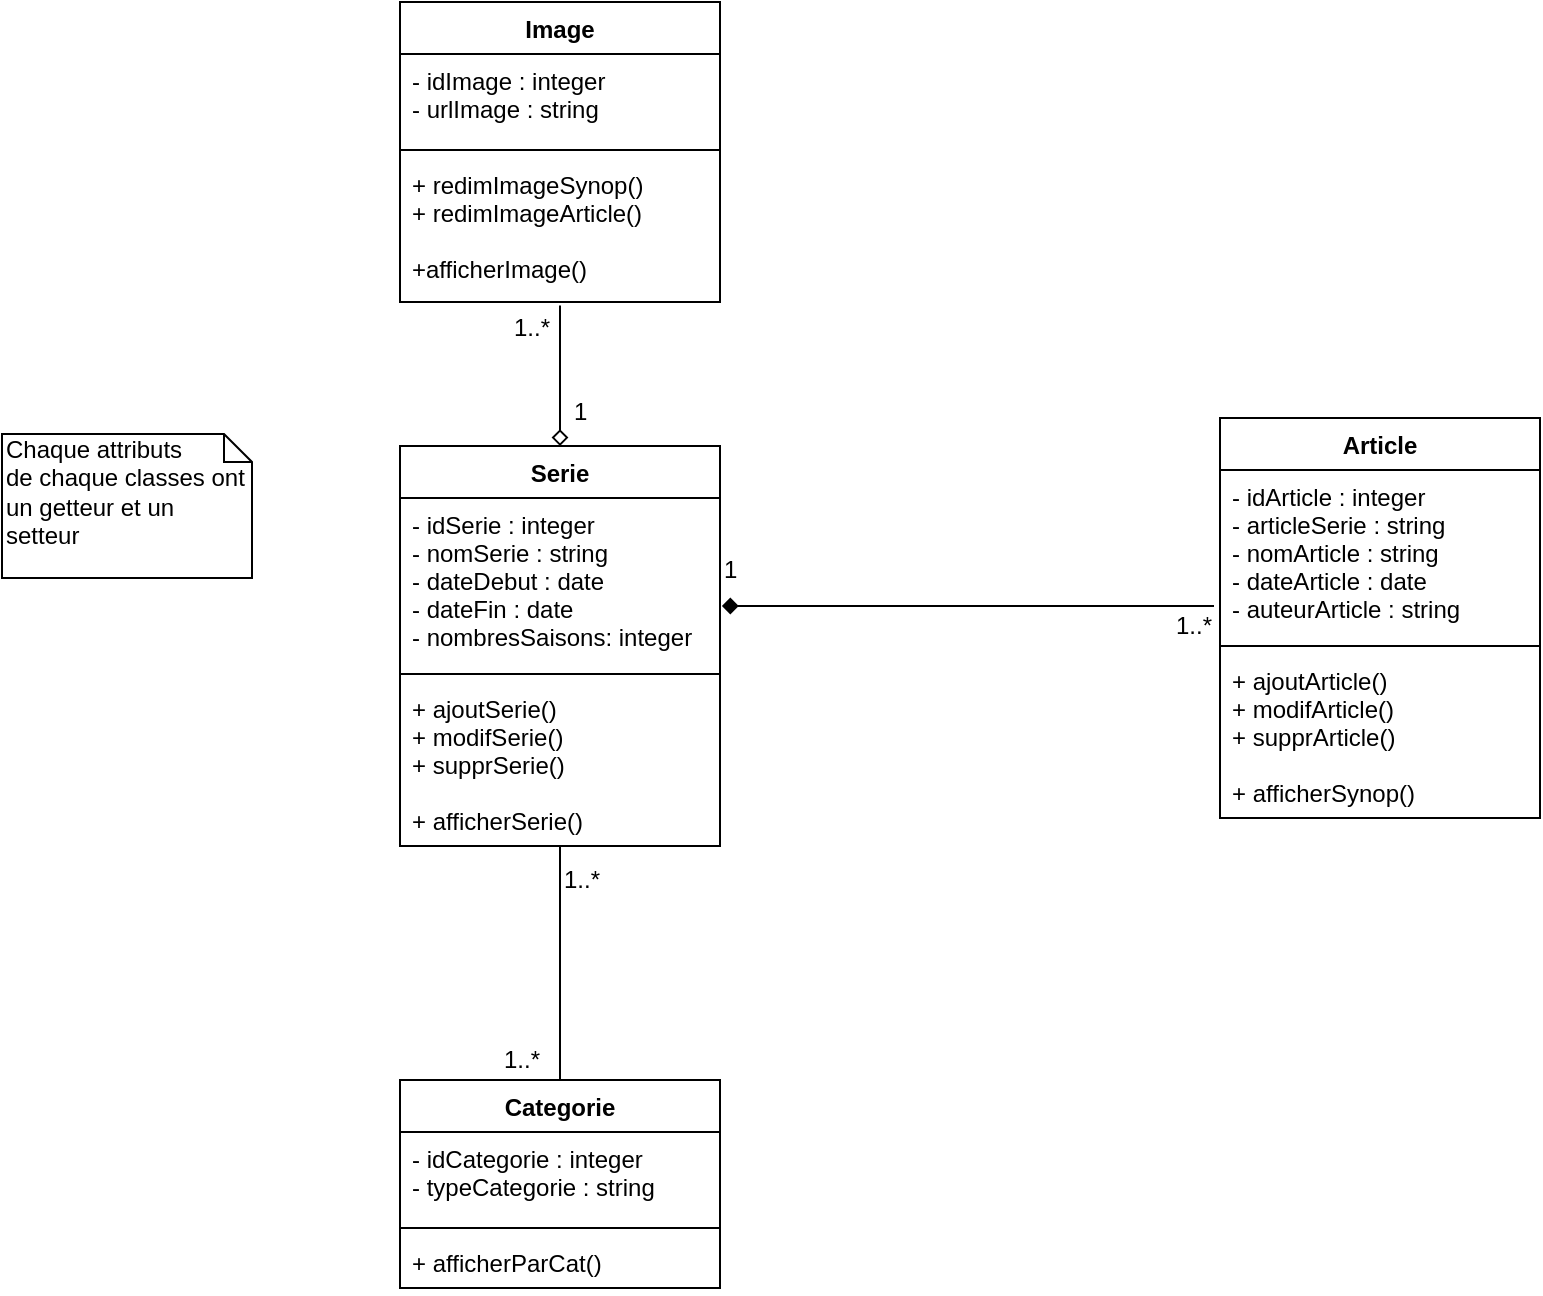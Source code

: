 <mxfile version="10.6.5" type="device"><diagram id="MCcjovRtw248x9kVn4Be" name="Page-1"><mxGraphModel dx="700" dy="510" grid="1" gridSize="10" guides="1" tooltips="1" connect="1" arrows="1" fold="1" page="1" pageScale="1" pageWidth="827" pageHeight="1169" math="0" shadow="0"><root><mxCell id="0"/><mxCell id="1" parent="0"/><mxCell id="Yg1CWL8n5pVzWQcd7fbU-23" style="edgeStyle=none;rounded=0;orthogonalLoop=1;jettySize=auto;html=1;exitX=0.5;exitY=0;exitDx=0;exitDy=0;entryX=0.5;entryY=1.024;entryDx=0;entryDy=0;entryPerimeter=0;startArrow=diamond;startFill=0;endArrow=none;endFill=0;" parent="1" source="QsN8bVPmeIVN06tdwuMZ-1" target="Yg1CWL8n5pVzWQcd7fbU-21" edge="1"><mxGeometry relative="1" as="geometry"/></mxCell><mxCell id="QsN8bVPmeIVN06tdwuMZ-1" value="Serie" style="swimlane;fontStyle=1;align=center;verticalAlign=top;childLayout=stackLayout;horizontal=1;startSize=26;horizontalStack=0;resizeParent=1;resizeParentMax=0;resizeLast=0;collapsible=1;marginBottom=0;" parent="1" vertex="1"><mxGeometry x="224" y="244" width="160" height="200" as="geometry"/></mxCell><mxCell id="QsN8bVPmeIVN06tdwuMZ-2" value="- idSerie : integer&#10;- nomSerie : string&#10;- dateDebut : date&#10;- dateFin : date&#10;- nombresSaisons: integer&#10;" style="text;strokeColor=none;fillColor=none;align=left;verticalAlign=top;spacingLeft=4;spacingRight=4;overflow=hidden;rotatable=0;points=[[0,0.5],[1,0.5]];portConstraint=eastwest;" parent="QsN8bVPmeIVN06tdwuMZ-1" vertex="1"><mxGeometry y="26" width="160" height="84" as="geometry"/></mxCell><mxCell id="QsN8bVPmeIVN06tdwuMZ-3" value="" style="line;strokeWidth=1;fillColor=none;align=left;verticalAlign=middle;spacingTop=-1;spacingLeft=3;spacingRight=3;rotatable=0;labelPosition=right;points=[];portConstraint=eastwest;" parent="QsN8bVPmeIVN06tdwuMZ-1" vertex="1"><mxGeometry y="110" width="160" height="8" as="geometry"/></mxCell><mxCell id="QsN8bVPmeIVN06tdwuMZ-4" value="+ ajoutSerie() &#10;+ modifSerie() &#10;+ supprSerie() &#10;&#10;+ afficherSerie() &#10;" style="text;strokeColor=none;fillColor=none;align=left;verticalAlign=top;spacingLeft=4;spacingRight=4;overflow=hidden;rotatable=0;points=[[0,0.5],[1,0.5]];portConstraint=eastwest;" parent="QsN8bVPmeIVN06tdwuMZ-1" vertex="1"><mxGeometry y="118" width="160" height="82" as="geometry"/></mxCell><mxCell id="Yg1CWL8n5pVzWQcd7fbU-3" style="edgeStyle=none;rounded=0;orthogonalLoop=1;jettySize=auto;html=1;exitX=0.5;exitY=0;exitDx=0;exitDy=0;startArrow=none;startFill=0;endArrow=none;endFill=0;" parent="1" source="QsN8bVPmeIVN06tdwuMZ-13" target="QsN8bVPmeIVN06tdwuMZ-4" edge="1"><mxGeometry relative="1" as="geometry"/></mxCell><mxCell id="QsN8bVPmeIVN06tdwuMZ-13" value="Categorie" style="swimlane;fontStyle=1;align=center;verticalAlign=top;childLayout=stackLayout;horizontal=1;startSize=26;horizontalStack=0;resizeParent=1;resizeParentMax=0;resizeLast=0;collapsible=1;marginBottom=0;" parent="1" vertex="1"><mxGeometry x="224" y="561" width="160" height="104" as="geometry"/></mxCell><mxCell id="QsN8bVPmeIVN06tdwuMZ-14" value="- idCategorie : integer&#10;- typeCategorie : string&#10;" style="text;strokeColor=none;fillColor=none;align=left;verticalAlign=top;spacingLeft=4;spacingRight=4;overflow=hidden;rotatable=0;points=[[0,0.5],[1,0.5]];portConstraint=eastwest;" parent="QsN8bVPmeIVN06tdwuMZ-13" vertex="1"><mxGeometry y="26" width="160" height="44" as="geometry"/></mxCell><mxCell id="QsN8bVPmeIVN06tdwuMZ-15" value="" style="line;strokeWidth=1;fillColor=none;align=left;verticalAlign=middle;spacingTop=-1;spacingLeft=3;spacingRight=3;rotatable=0;labelPosition=right;points=[];portConstraint=eastwest;" parent="QsN8bVPmeIVN06tdwuMZ-13" vertex="1"><mxGeometry y="70" width="160" height="8" as="geometry"/></mxCell><mxCell id="QsN8bVPmeIVN06tdwuMZ-16" value="+ afficherParCat()" style="text;strokeColor=none;fillColor=none;align=left;verticalAlign=top;spacingLeft=4;spacingRight=4;overflow=hidden;rotatable=0;points=[[0,0.5],[1,0.5]];portConstraint=eastwest;" parent="QsN8bVPmeIVN06tdwuMZ-13" vertex="1"><mxGeometry y="78" width="160" height="26" as="geometry"/></mxCell><mxCell id="Yg1CWL8n5pVzWQcd7fbU-2" style="rounded=0;orthogonalLoop=1;jettySize=auto;html=1;endArrow=none;endFill=0;startArrow=diamond;startFill=1;exitX=1.006;exitY=0.643;exitDx=0;exitDy=0;exitPerimeter=0;" parent="1" edge="1" source="QsN8bVPmeIVN06tdwuMZ-2"><mxGeometry relative="1" as="geometry"><mxPoint x="380" y="301" as="sourcePoint"/><mxPoint x="631" y="324" as="targetPoint"/></mxGeometry></mxCell><mxCell id="Yg1CWL8n5pVzWQcd7fbU-5" value="1..*" style="text;html=1;resizable=0;points=[];autosize=1;align=left;verticalAlign=top;spacingTop=-4;" parent="1" vertex="1"><mxGeometry x="304" y="451" width="30" height="20" as="geometry"/></mxCell><mxCell id="Yg1CWL8n5pVzWQcd7fbU-6" value="1..*" style="text;html=1;resizable=0;points=[];autosize=1;align=left;verticalAlign=top;spacingTop=-4;" parent="1" vertex="1"><mxGeometry x="610" y="324" width="30" height="20" as="geometry"/></mxCell><mxCell id="Yg1CWL8n5pVzWQcd7fbU-7" value="1" style="text;html=1;resizable=0;points=[];autosize=1;align=left;verticalAlign=top;spacingTop=-4;" parent="1" vertex="1"><mxGeometry x="384" y="296" width="20" height="20" as="geometry"/></mxCell><mxCell id="Yg1CWL8n5pVzWQcd7fbU-8" value="1..*" style="text;html=1;resizable=0;points=[];autosize=1;align=left;verticalAlign=top;spacingTop=-4;" parent="1" vertex="1"><mxGeometry x="274" y="541" width="30" height="20" as="geometry"/></mxCell><mxCell id="Yg1CWL8n5pVzWQcd7fbU-9" value="Chaque attributs&lt;br&gt;de chaque classes ont un getteur et un setteur" style="shape=note;whiteSpace=wrap;html=1;size=14;verticalAlign=top;align=left;spacingTop=-6;" parent="1" vertex="1"><mxGeometry x="25" y="238" width="125" height="72" as="geometry"/></mxCell><mxCell id="Yg1CWL8n5pVzWQcd7fbU-18" value="Image" style="swimlane;fontStyle=1;align=center;verticalAlign=top;childLayout=stackLayout;horizontal=1;startSize=26;horizontalStack=0;resizeParent=1;resizeParentMax=0;resizeLast=0;collapsible=1;marginBottom=0;" parent="1" vertex="1"><mxGeometry x="224" y="22" width="160" height="150" as="geometry"/></mxCell><mxCell id="Yg1CWL8n5pVzWQcd7fbU-19" value="- idImage : integer&#10;- urlImage : string&#10;" style="text;strokeColor=none;fillColor=none;align=left;verticalAlign=top;spacingLeft=4;spacingRight=4;overflow=hidden;rotatable=0;points=[[0,0.5],[1,0.5]];portConstraint=eastwest;" parent="Yg1CWL8n5pVzWQcd7fbU-18" vertex="1"><mxGeometry y="26" width="160" height="44" as="geometry"/></mxCell><mxCell id="Yg1CWL8n5pVzWQcd7fbU-20" value="" style="line;strokeWidth=1;fillColor=none;align=left;verticalAlign=middle;spacingTop=-1;spacingLeft=3;spacingRight=3;rotatable=0;labelPosition=right;points=[];portConstraint=eastwest;" parent="Yg1CWL8n5pVzWQcd7fbU-18" vertex="1"><mxGeometry y="70" width="160" height="8" as="geometry"/></mxCell><mxCell id="Yg1CWL8n5pVzWQcd7fbU-21" value="+ redimImageSynop()&#10;+ redimImageArticle()&#10;&#10;+afficherImage()" style="text;strokeColor=none;fillColor=none;align=left;verticalAlign=top;spacingLeft=4;spacingRight=4;overflow=hidden;rotatable=0;points=[[0,0.5],[1,0.5]];portConstraint=eastwest;" parent="Yg1CWL8n5pVzWQcd7fbU-18" vertex="1"><mxGeometry y="78" width="160" height="72" as="geometry"/></mxCell><mxCell id="Yg1CWL8n5pVzWQcd7fbU-32" value="1" style="text;html=1;resizable=0;points=[];autosize=1;align=left;verticalAlign=top;spacingTop=-4;" parent="1" vertex="1"><mxGeometry x="309" y="217" width="20" height="20" as="geometry"/></mxCell><mxCell id="Yg1CWL8n5pVzWQcd7fbU-33" value="1..*" style="text;html=1;resizable=0;points=[];autosize=1;align=left;verticalAlign=top;spacingTop=-4;" parent="1" vertex="1"><mxGeometry x="279" y="175" width="30" height="20" as="geometry"/></mxCell><mxCell id="rrq8ID1aCTTL36rgWiK9-8" value="Article" style="swimlane;fontStyle=1;align=center;verticalAlign=top;childLayout=stackLayout;horizontal=1;startSize=26;horizontalStack=0;resizeParent=1;resizeParentMax=0;resizeLast=0;collapsible=1;marginBottom=0;" vertex="1" parent="1"><mxGeometry x="634" y="230" width="160" height="200" as="geometry"/></mxCell><mxCell id="rrq8ID1aCTTL36rgWiK9-9" value="- idArticle : integer&#10;- articleSerie : string&#10;- nomArticle : string&#10;- dateArticle : date&#10;- auteurArticle : string&#10;&#10;&#10;" style="text;strokeColor=none;fillColor=none;align=left;verticalAlign=top;spacingLeft=4;spacingRight=4;overflow=hidden;rotatable=0;points=[[0,0.5],[1,0.5]];portConstraint=eastwest;" vertex="1" parent="rrq8ID1aCTTL36rgWiK9-8"><mxGeometry y="26" width="160" height="84" as="geometry"/></mxCell><mxCell id="rrq8ID1aCTTL36rgWiK9-10" value="" style="line;strokeWidth=1;fillColor=none;align=left;verticalAlign=middle;spacingTop=-1;spacingLeft=3;spacingRight=3;rotatable=0;labelPosition=right;points=[];portConstraint=eastwest;" vertex="1" parent="rrq8ID1aCTTL36rgWiK9-8"><mxGeometry y="110" width="160" height="8" as="geometry"/></mxCell><mxCell id="rrq8ID1aCTTL36rgWiK9-11" value="+ ajoutArticle() &#10;+ modifArticle() &#10;+ supprArticle() &#10;&#10;+ afficherSynop()&#10;&#10;" style="text;strokeColor=none;fillColor=none;align=left;verticalAlign=top;spacingLeft=4;spacingRight=4;overflow=hidden;rotatable=0;points=[[0,0.5],[1,0.5]];portConstraint=eastwest;" vertex="1" parent="rrq8ID1aCTTL36rgWiK9-8"><mxGeometry y="118" width="160" height="82" as="geometry"/></mxCell></root></mxGraphModel></diagram></mxfile>